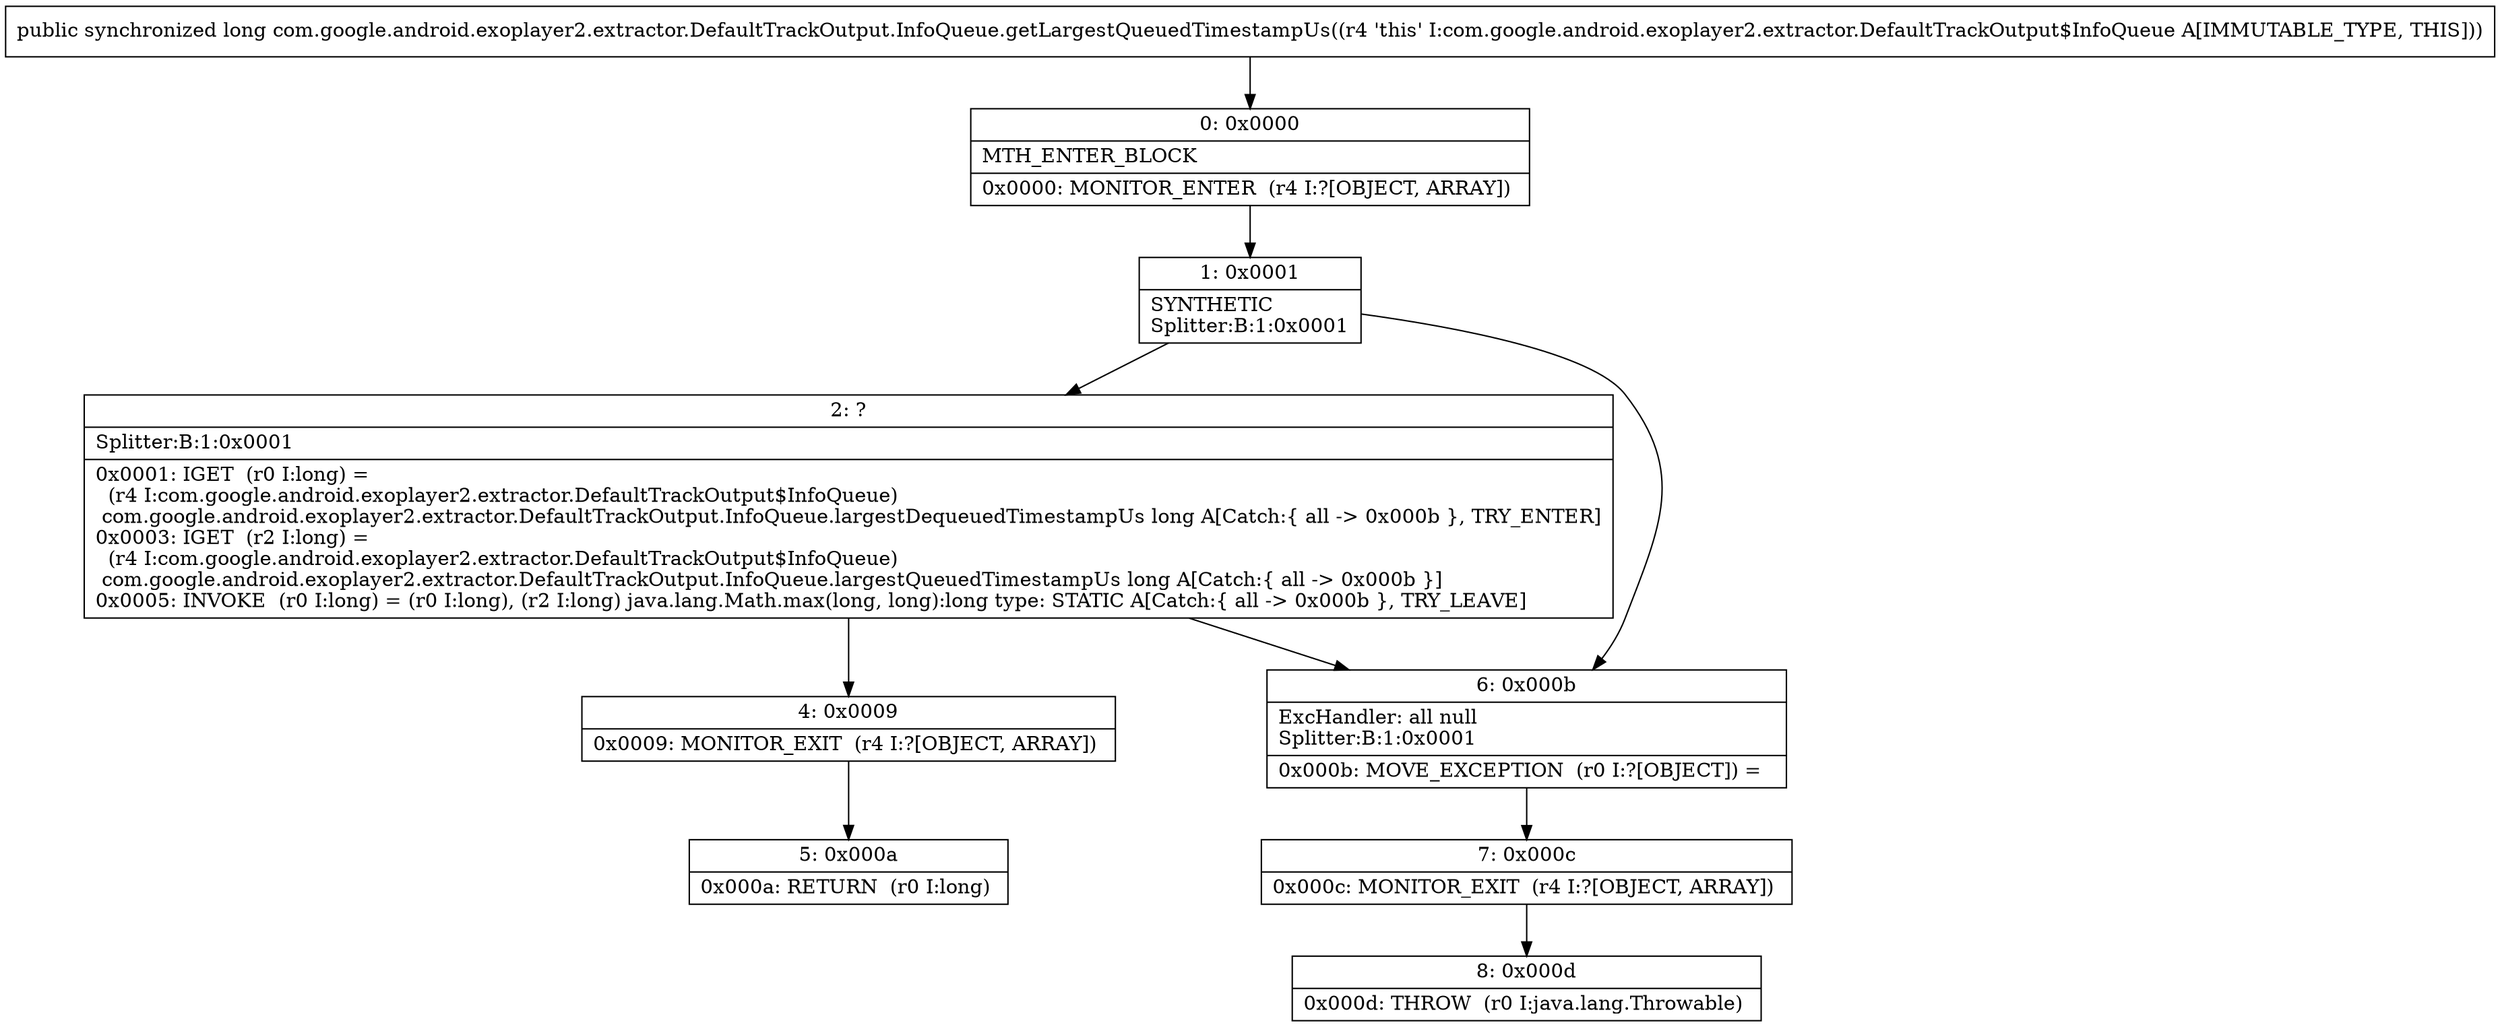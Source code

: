digraph "CFG forcom.google.android.exoplayer2.extractor.DefaultTrackOutput.InfoQueue.getLargestQueuedTimestampUs()J" {
Node_0 [shape=record,label="{0\:\ 0x0000|MTH_ENTER_BLOCK\l|0x0000: MONITOR_ENTER  (r4 I:?[OBJECT, ARRAY]) \l}"];
Node_1 [shape=record,label="{1\:\ 0x0001|SYNTHETIC\lSplitter:B:1:0x0001\l}"];
Node_2 [shape=record,label="{2\:\ ?|Splitter:B:1:0x0001\l|0x0001: IGET  (r0 I:long) = \l  (r4 I:com.google.android.exoplayer2.extractor.DefaultTrackOutput$InfoQueue)\l com.google.android.exoplayer2.extractor.DefaultTrackOutput.InfoQueue.largestDequeuedTimestampUs long A[Catch:\{ all \-\> 0x000b \}, TRY_ENTER]\l0x0003: IGET  (r2 I:long) = \l  (r4 I:com.google.android.exoplayer2.extractor.DefaultTrackOutput$InfoQueue)\l com.google.android.exoplayer2.extractor.DefaultTrackOutput.InfoQueue.largestQueuedTimestampUs long A[Catch:\{ all \-\> 0x000b \}]\l0x0005: INVOKE  (r0 I:long) = (r0 I:long), (r2 I:long) java.lang.Math.max(long, long):long type: STATIC A[Catch:\{ all \-\> 0x000b \}, TRY_LEAVE]\l}"];
Node_4 [shape=record,label="{4\:\ 0x0009|0x0009: MONITOR_EXIT  (r4 I:?[OBJECT, ARRAY]) \l}"];
Node_5 [shape=record,label="{5\:\ 0x000a|0x000a: RETURN  (r0 I:long) \l}"];
Node_6 [shape=record,label="{6\:\ 0x000b|ExcHandler: all null\lSplitter:B:1:0x0001\l|0x000b: MOVE_EXCEPTION  (r0 I:?[OBJECT]) =  \l}"];
Node_7 [shape=record,label="{7\:\ 0x000c|0x000c: MONITOR_EXIT  (r4 I:?[OBJECT, ARRAY]) \l}"];
Node_8 [shape=record,label="{8\:\ 0x000d|0x000d: THROW  (r0 I:java.lang.Throwable) \l}"];
MethodNode[shape=record,label="{public synchronized long com.google.android.exoplayer2.extractor.DefaultTrackOutput.InfoQueue.getLargestQueuedTimestampUs((r4 'this' I:com.google.android.exoplayer2.extractor.DefaultTrackOutput$InfoQueue A[IMMUTABLE_TYPE, THIS])) }"];
MethodNode -> Node_0;
Node_0 -> Node_1;
Node_1 -> Node_2;
Node_1 -> Node_6;
Node_2 -> Node_6;
Node_2 -> Node_4;
Node_4 -> Node_5;
Node_6 -> Node_7;
Node_7 -> Node_8;
}

